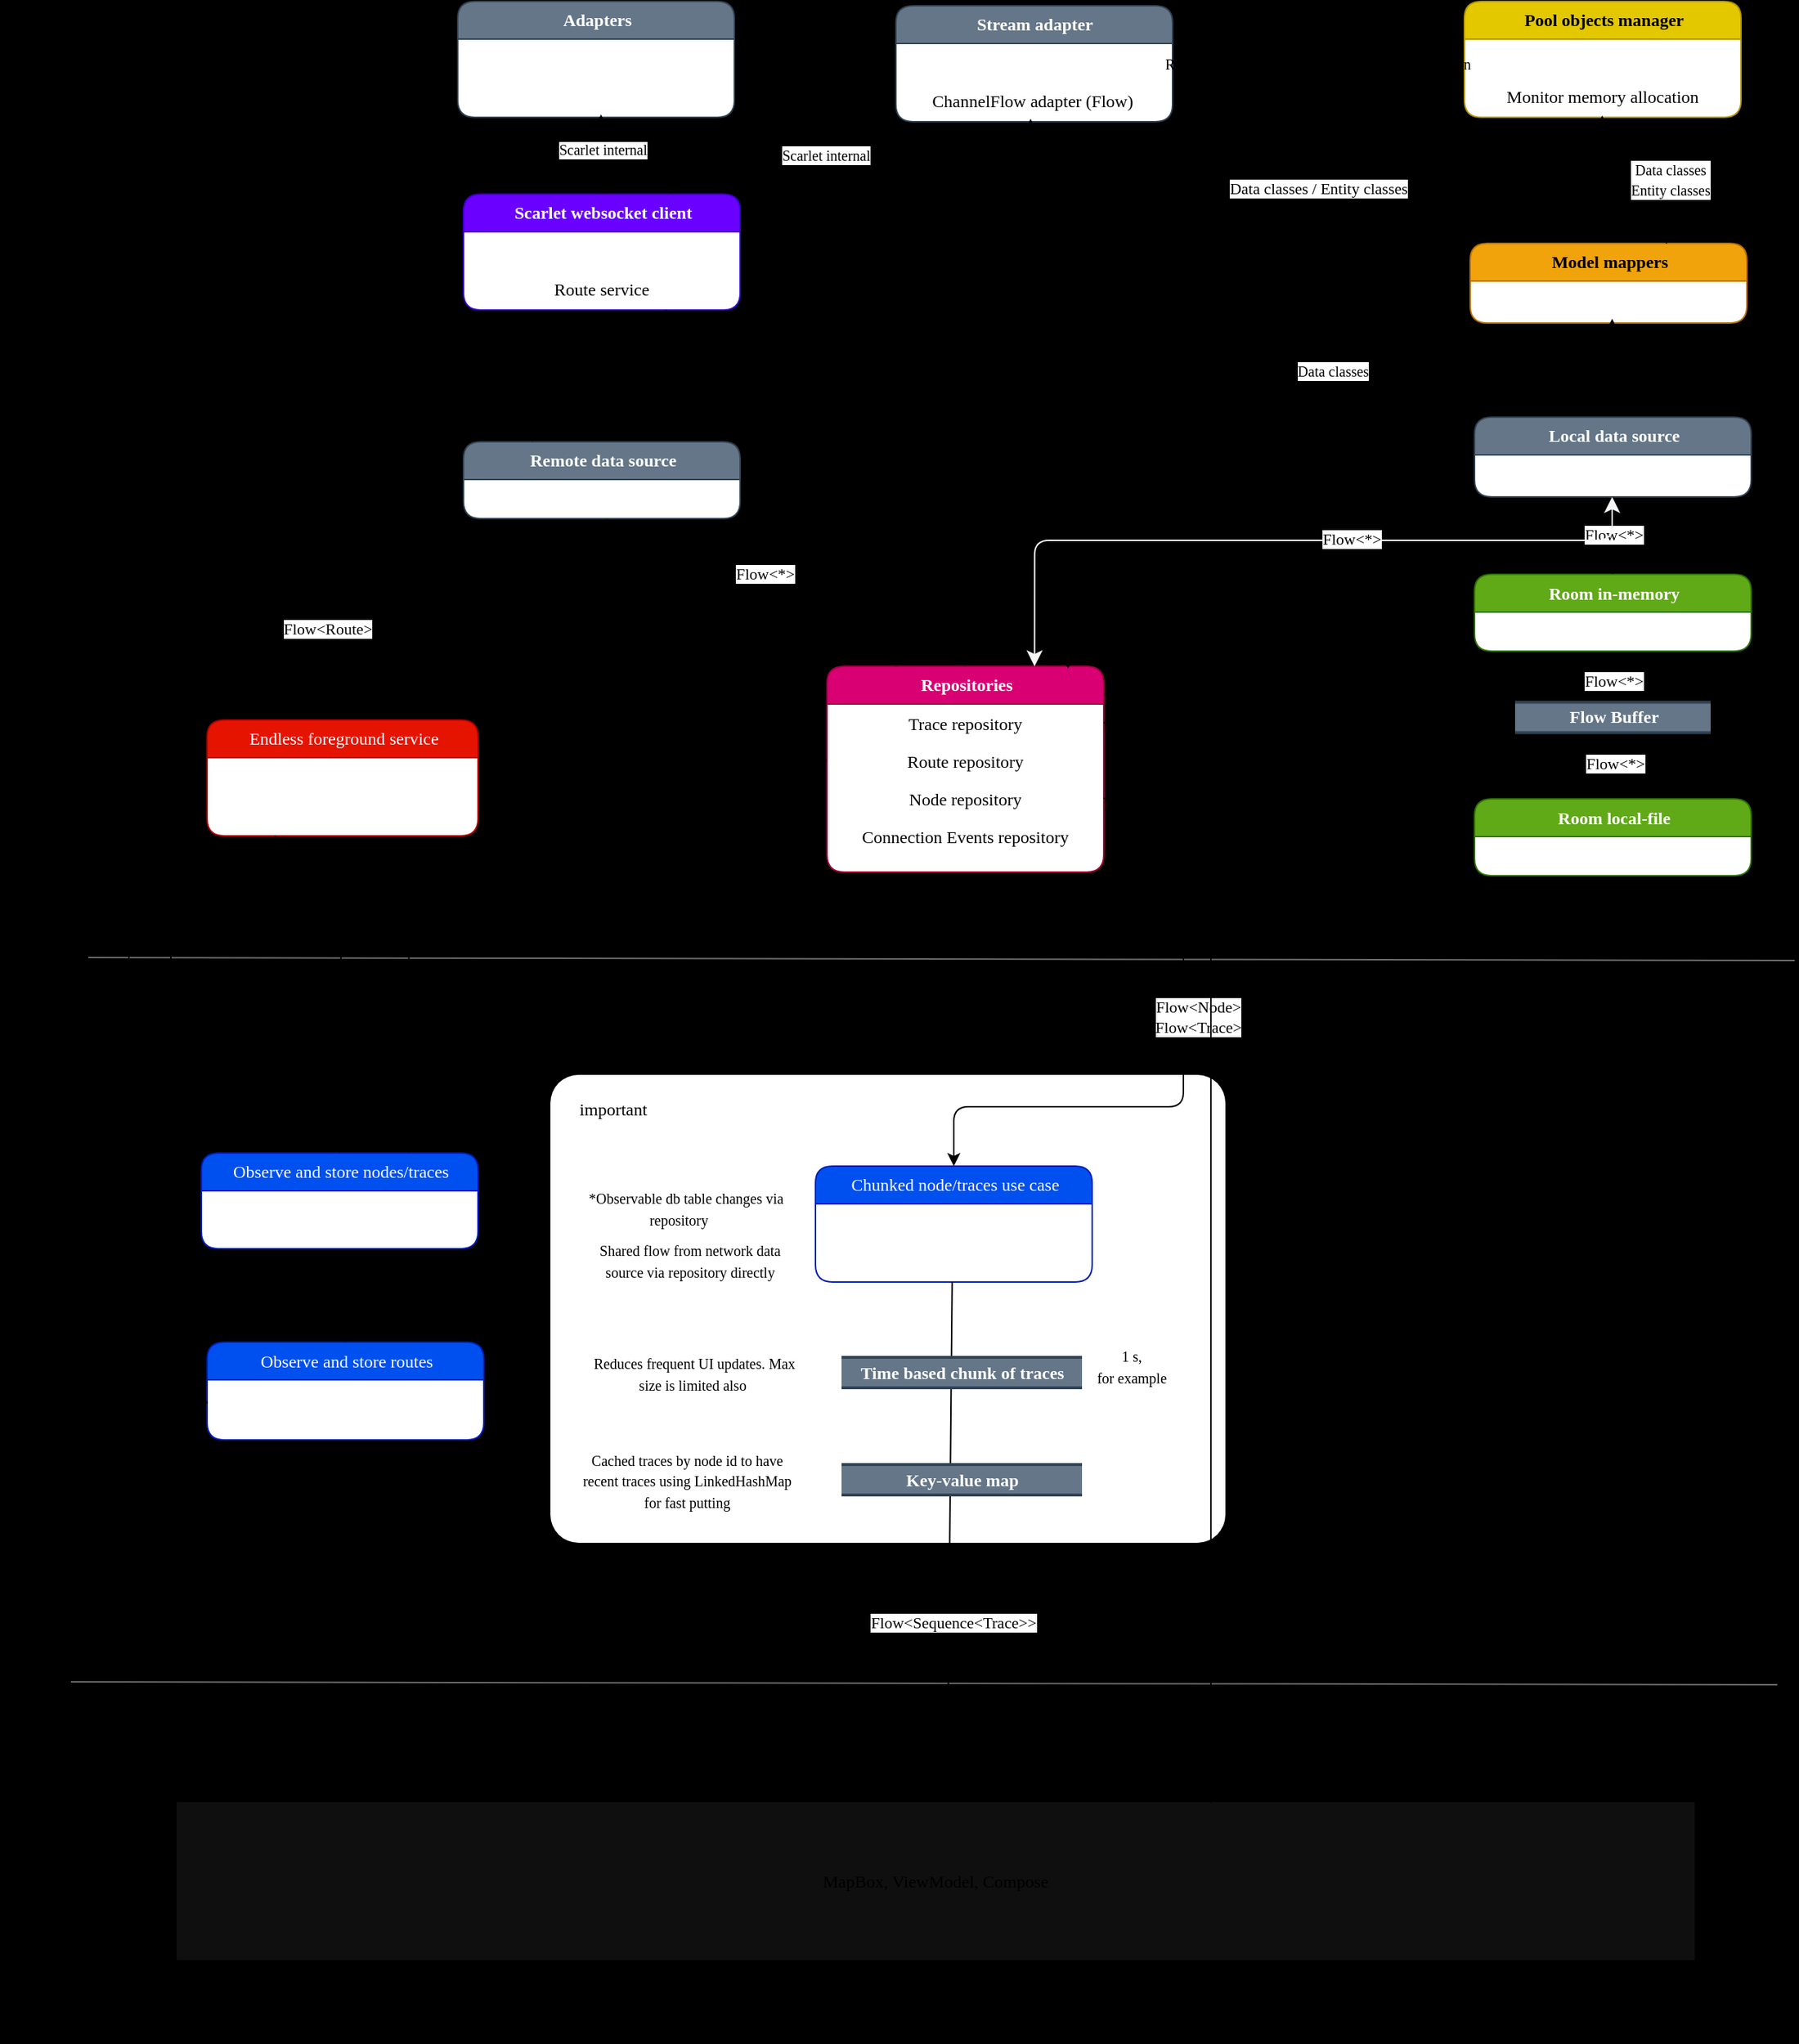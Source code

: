 <mxfile version="23.0.2" type="device">
  <diagram name="Page-1" id="5d7acffa-a066-3a61-03fe-96351882024d">
    <mxGraphModel dx="4905" dy="692" grid="0" gridSize="10" guides="1" tooltips="1" connect="1" arrows="1" fold="1" page="1" pageScale="1" pageWidth="1169" pageHeight="827" background="#000000" math="0" shadow="0">
      <root>
        <mxCell id="0" />
        <mxCell id="1" parent="0" />
        <mxCell id="llshWdPmbfucuasrwV5s-151" value="MapBox, ViewModel, Compose" style="rounded=0;whiteSpace=wrap;html=1;fillColor=#0f0f0f;strokeColor=none;fontFamily=Avenir;" vertex="1" parent="1">
          <mxGeometry x="-2260" y="2220" width="1048" height="109" as="geometry" />
        </mxCell>
        <mxCell id="llshWdPmbfucuasrwV5s-121" value="" style="rounded=1;whiteSpace=wrap;html=1;strokeColor=none;arcSize=6;fontFamily=Avenir;" vertex="1" parent="1">
          <mxGeometry x="-2002" y="1718" width="466" height="323" as="geometry" />
        </mxCell>
        <mxCell id="llshWdPmbfucuasrwV5s-47" value="" style="endArrow=none;html=1;rounded=0;entryX=0.493;entryY=0.942;entryDx=0;entryDy=0;entryPerimeter=0;startArrow=classic;startFill=1;fontFamily=Avenir;" edge="1" parent="1" source="llshWdPmbfucuasrwV5s-44" target="llshWdPmbfucuasrwV5s-39">
          <mxGeometry width="50" height="50" relative="1" as="geometry">
            <mxPoint x="-1037" y="1426" as="sourcePoint" />
            <mxPoint x="-987" y="1376" as="targetPoint" />
          </mxGeometry>
        </mxCell>
        <mxCell id="llshWdPmbfucuasrwV5s-61" value="Flow&amp;lt;*&amp;gt;" style="edgeLabel;html=1;align=center;verticalAlign=middle;resizable=0;points=[];fontFamily=Avenir;" vertex="1" connectable="0" parent="llshWdPmbfucuasrwV5s-47">
          <mxGeometry x="0.56" y="-1" relative="1" as="geometry">
            <mxPoint y="-1" as="offset" />
          </mxGeometry>
        </mxCell>
        <mxCell id="llshWdPmbfucuasrwV5s-63" value="Flow&amp;lt;*&amp;gt;" style="edgeLabel;html=1;align=center;verticalAlign=middle;resizable=0;points=[];fontFamily=Avenir;" vertex="1" connectable="0" parent="llshWdPmbfucuasrwV5s-47">
          <mxGeometry x="-0.65" y="-1" relative="1" as="geometry">
            <mxPoint x="1" y="-7" as="offset" />
          </mxGeometry>
        </mxCell>
        <mxCell id="21ea969265ad0168-26" value="&lt;b&gt;Scarlet websocket client&lt;/b&gt;" style="swimlane;html=1;fontStyle=0;childLayout=stackLayout;horizontal=1;startSize=26;fillColor=#6a00ff;horizontalStack=0;resizeParent=1;resizeLast=0;collapsible=1;marginBottom=0;swimlaneFillColor=default;align=center;rounded=1;shadow=0;comic=0;labelBackgroundColor=none;strokeWidth=1;fontFamily=Avenir;fontSize=12;fontColor=#ffffff;strokeColor=#3700CC;" parent="1" vertex="1">
          <mxGeometry x="-2062" y="1110" width="191" height="80" as="geometry" />
        </mxCell>
        <mxCell id="21ea969265ad0168-27" value="Trace service" style="text;html=1;strokeColor=none;fillColor=none;spacingLeft=4;spacingRight=4;whiteSpace=wrap;overflow=hidden;rotatable=0;points=[[0,0.5],[1,0.5]];portConstraint=eastwest;fontColor=#ffffff;align=center;fontFamily=Avenir;fontStyle=0" parent="21ea969265ad0168-26" vertex="1">
          <mxGeometry y="26" width="191" height="26" as="geometry" />
        </mxCell>
        <mxCell id="21ea969265ad0168-28" value="Route service" style="text;html=1;spacingLeft=4;spacingRight=4;whiteSpace=wrap;overflow=hidden;rotatable=0;points=[[0,0.5],[1,0.5]];portConstraint=eastwest;align=center;fontFamily=Avenir;fontStyle=0" parent="21ea969265ad0168-26" vertex="1">
          <mxGeometry y="52" width="191" height="26" as="geometry" />
        </mxCell>
        <mxCell id="llshWdPmbfucuasrwV5s-8" value="&lt;font style=&quot;font-size: 10px;&quot;&gt;Flow&amp;lt;NetworkTrace&amp;gt;&lt;/font&gt;" style="text;html=1;strokeColor=none;fillColor=none;align=center;verticalAlign=middle;whiteSpace=wrap;rounded=0;fontFamily=Avenir;fontStyle=0" vertex="1" parent="1">
          <mxGeometry x="-2090" y="1217" width="135" height="30" as="geometry" />
        </mxCell>
        <mxCell id="llshWdPmbfucuasrwV5s-9" value="&lt;font style=&quot;font-size: 10px;&quot;&gt;Flow&amp;lt;NetworkRoute&amp;gt;&lt;/font&gt;" style="text;html=1;strokeColor=none;fillColor=none;align=center;verticalAlign=middle;whiteSpace=wrap;rounded=0;fontFamily=Avenir;fontStyle=0" vertex="1" parent="1">
          <mxGeometry x="-1983" y="1217" width="135" height="30" as="geometry" />
        </mxCell>
        <mxCell id="llshWdPmbfucuasrwV5s-20" value="&lt;b&gt;Repositories&lt;/b&gt;" style="swimlane;html=1;fontStyle=0;childLayout=stackLayout;horizontal=1;startSize=26;fillColor=#d80073;horizontalStack=0;resizeParent=1;resizeLast=0;collapsible=1;marginBottom=0;swimlaneFillColor=default;align=center;rounded=1;shadow=0;comic=0;labelBackgroundColor=none;strokeWidth=1;fontFamily=Avenir;fontSize=12;fontColor=#ffffff;strokeColor=#A50040;" vertex="1" parent="1">
          <mxGeometry x="-1811" y="1436" width="191" height="142" as="geometry" />
        </mxCell>
        <mxCell id="llshWdPmbfucuasrwV5s-21" value="Trace repository" style="text;html=1;spacingLeft=4;spacingRight=4;whiteSpace=wrap;overflow=hidden;rotatable=0;points=[[0,0.5],[1,0.5]];portConstraint=eastwest;align=center;fontFamily=Avenir;fontStyle=0;strokeColor=none;" vertex="1" parent="llshWdPmbfucuasrwV5s-20">
          <mxGeometry y="26" width="191" height="26" as="geometry" />
        </mxCell>
        <mxCell id="llshWdPmbfucuasrwV5s-22" value="Route repository" style="text;html=1;spacingLeft=4;spacingRight=4;whiteSpace=wrap;overflow=hidden;rotatable=0;points=[[0,0.5],[1,0.5]];portConstraint=eastwest;align=center;fontFamily=Avenir;fontStyle=0;strokeColor=none;" vertex="1" parent="llshWdPmbfucuasrwV5s-20">
          <mxGeometry y="52" width="191" height="26" as="geometry" />
        </mxCell>
        <mxCell id="llshWdPmbfucuasrwV5s-26" value="Node repository" style="text;html=1;spacingLeft=4;spacingRight=4;whiteSpace=wrap;overflow=hidden;rotatable=0;points=[[0,0.5],[1,0.5]];portConstraint=eastwest;align=center;fontFamily=Avenir;fontStyle=0;strokeColor=none;" vertex="1" parent="llshWdPmbfucuasrwV5s-20">
          <mxGeometry y="78" width="191" height="26" as="geometry" />
        </mxCell>
        <mxCell id="llshWdPmbfucuasrwV5s-35" value="Connection Events repository" style="text;html=1;spacingLeft=4;spacingRight=4;whiteSpace=wrap;overflow=hidden;rotatable=0;points=[[0,0.5],[1,0.5]];portConstraint=eastwest;align=center;fontFamily=Avenir;fontStyle=0;strokeColor=none;" vertex="1" parent="llshWdPmbfucuasrwV5s-20">
          <mxGeometry y="104" width="191" height="26" as="geometry" />
        </mxCell>
        <mxCell id="llshWdPmbfucuasrwV5s-23" value="Endless foreground service" style="swimlane;html=1;fontStyle=0;childLayout=stackLayout;horizontal=1;startSize=26;fillColor=#e51400;horizontalStack=0;resizeParent=1;resizeLast=0;collapsible=1;marginBottom=0;swimlaneFillColor=default;align=center;rounded=1;shadow=0;comic=0;labelBackgroundColor=none;strokeWidth=1;fontFamily=Avenir;fontSize=12;fontColor=#ffffff;strokeColor=#B20000;" vertex="1" parent="1">
          <mxGeometry x="-2239" y="1473" width="187" height="80" as="geometry" />
        </mxCell>
        <mxCell id="llshWdPmbfucuasrwV5s-24" value="Triggers websocket connections" style="text;html=1;strokeColor=none;fillColor=none;spacingLeft=4;spacingRight=4;whiteSpace=wrap;overflow=hidden;rotatable=0;points=[[0,0.5],[1,0.5]];portConstraint=eastwest;fontColor=#ffffff;align=center;fontFamily=Avenir;fontStyle=0" vertex="1" parent="llshWdPmbfucuasrwV5s-23">
          <mxGeometry y="26" width="187" height="26" as="geometry" />
        </mxCell>
        <mxCell id="llshWdPmbfucuasrwV5s-161" value="Displays notifications" style="text;html=1;strokeColor=none;fillColor=none;spacingLeft=4;spacingRight=4;whiteSpace=wrap;overflow=hidden;rotatable=0;points=[[0,0.5],[1,0.5]];portConstraint=eastwest;fontColor=#ffffff;align=center;fontFamily=Avenir;fontStyle=0" vertex="1" parent="llshWdPmbfucuasrwV5s-23">
          <mxGeometry y="52" width="187" height="26" as="geometry" />
        </mxCell>
        <mxCell id="llshWdPmbfucuasrwV5s-27" value="&lt;b&gt;Local data source&lt;/b&gt;" style="swimlane;html=1;fontStyle=0;childLayout=stackLayout;horizontal=1;startSize=26;fillColor=#647687;horizontalStack=0;resizeParent=1;resizeLast=0;collapsible=1;marginBottom=0;swimlaneFillColor=default;align=center;rounded=1;shadow=0;comic=0;labelBackgroundColor=none;strokeWidth=1;fontFamily=Avenir;fontSize=12;fontColor=#ffffff;strokeColor=#314354;" vertex="1" parent="1">
          <mxGeometry x="-1364" y="1264" width="191" height="55" as="geometry" />
        </mxCell>
        <mxCell id="llshWdPmbfucuasrwV5s-28" value="DAOs&amp;nbsp;&amp;nbsp;all-in-one source" style="text;html=1;strokeColor=none;fillColor=none;spacingLeft=4;spacingRight=4;whiteSpace=wrap;overflow=hidden;rotatable=0;points=[[0,0.5],[1,0.5]];portConstraint=eastwest;fontColor=#ffffff;align=center;fontFamily=Avenir;fontStyle=0" vertex="1" parent="llshWdPmbfucuasrwV5s-27">
          <mxGeometry y="26" width="191" height="29" as="geometry" />
        </mxCell>
        <mxCell id="llshWdPmbfucuasrwV5s-31" value="&lt;b&gt;Remote data source&lt;/b&gt;" style="swimlane;html=1;fontStyle=0;childLayout=stackLayout;horizontal=1;startSize=26;fillColor=#647687;horizontalStack=0;resizeParent=1;resizeLast=0;collapsible=1;marginBottom=0;swimlaneFillColor=default;align=center;rounded=1;shadow=0;comic=0;labelBackgroundColor=none;strokeWidth=1;fontFamily=Avenir;fontSize=12;fontColor=#ffffff;strokeColor=#314354;" vertex="1" parent="1">
          <mxGeometry x="-2062" y="1281" width="191" height="53" as="geometry" />
        </mxCell>
        <mxCell id="llshWdPmbfucuasrwV5s-32" value="Network all-in-one source" style="text;html=1;strokeColor=none;fillColor=none;spacingLeft=4;spacingRight=4;whiteSpace=wrap;overflow=hidden;rotatable=0;points=[[0,0.5],[1,0.5]];portConstraint=eastwest;fontColor=#ffffff;align=center;fontFamily=Avenir;fontStyle=0" vertex="1" parent="llshWdPmbfucuasrwV5s-31">
          <mxGeometry y="26" width="191" height="26" as="geometry" />
        </mxCell>
        <mxCell id="llshWdPmbfucuasrwV5s-38" value="&lt;b&gt;Room in-memory&lt;/b&gt;" style="swimlane;html=1;fontStyle=0;childLayout=stackLayout;horizontal=1;startSize=26;horizontalStack=0;resizeParent=1;resizeLast=0;collapsible=1;marginBottom=0;swimlaneFillColor=default;align=center;rounded=1;shadow=0;comic=0;labelBackgroundColor=none;strokeWidth=1;fontFamily=Avenir;fontSize=12;fillColor=#60a917;fontColor=#ffffff;strokeColor=#2D7600;" vertex="1" parent="1">
          <mxGeometry x="-1364" y="1372.5" width="191" height="53" as="geometry" />
        </mxCell>
        <mxCell id="llshWdPmbfucuasrwV5s-39" value="&lt;font style=&quot;font-size: 10px;&quot;&gt;TraceEntity, RouteEntity, NodeEntity&lt;/font&gt;" style="text;html=1;strokeColor=none;fillColor=none;spacingLeft=4;spacingRight=4;whiteSpace=wrap;overflow=hidden;rotatable=0;points=[[0,0.5],[1,0.5]];portConstraint=eastwest;fontColor=#ffffff;align=center;fontFamily=Avenir;fontStyle=0" vertex="1" parent="llshWdPmbfucuasrwV5s-38">
          <mxGeometry y="26" width="191" height="27" as="geometry" />
        </mxCell>
        <mxCell id="llshWdPmbfucuasrwV5s-43" value="" style="endArrow=classic;startArrow=none;html=1;rounded=0;entryX=0.5;entryY=0;entryDx=0;entryDy=0;startFill=0;fontFamily=Avenir;" edge="1" parent="1" source="llshWdPmbfucuasrwV5s-28" target="llshWdPmbfucuasrwV5s-38">
          <mxGeometry width="50" height="50" relative="1" as="geometry">
            <mxPoint x="-1026" y="1416" as="sourcePoint" />
            <mxPoint x="-976" y="1366" as="targetPoint" />
          </mxGeometry>
        </mxCell>
        <mxCell id="llshWdPmbfucuasrwV5s-59" value="&lt;font&gt;Flow&amp;lt;*&amp;gt;&lt;/font&gt;" style="edgeLabel;html=1;align=center;verticalAlign=middle;resizable=0;points=[];fontFamily=Avenir;" vertex="1" connectable="0" parent="llshWdPmbfucuasrwV5s-43">
          <mxGeometry x="-0.053" relative="1" as="geometry">
            <mxPoint as="offset" />
          </mxGeometry>
        </mxCell>
        <mxCell id="llshWdPmbfucuasrwV5s-44" value="&lt;b&gt;Room local-file&lt;/b&gt;" style="swimlane;html=1;fontStyle=0;childLayout=stackLayout;horizontal=1;startSize=26;horizontalStack=0;resizeParent=1;resizeLast=0;collapsible=1;marginBottom=0;swimlaneFillColor=default;align=center;rounded=1;shadow=0;comic=0;labelBackgroundColor=none;strokeWidth=1;fontFamily=Avenir;fontSize=12;fillColor=#60a917;fontColor=#ffffff;strokeColor=#2D7600;" vertex="1" parent="1">
          <mxGeometry x="-1364" y="1527.5" width="191" height="53" as="geometry" />
        </mxCell>
        <mxCell id="llshWdPmbfucuasrwV5s-45" value="(not implemented yet)" style="text;html=1;strokeColor=none;fillColor=none;spacingLeft=4;spacingRight=4;whiteSpace=wrap;overflow=hidden;rotatable=0;points=[[0,0.5],[1,0.5]];portConstraint=eastwest;fontColor=#ffffff;align=center;fontFamily=Avenir;fontStyle=0" vertex="1" parent="llshWdPmbfucuasrwV5s-44">
          <mxGeometry y="26" width="191" height="27" as="geometry" />
        </mxCell>
        <mxCell id="llshWdPmbfucuasrwV5s-46" value="&lt;font&gt;&lt;b&gt;Flow Buffer&lt;/b&gt;&lt;/font&gt;" style="html=1;rounded=0;shadow=0;comic=0;labelBackgroundColor=none;strokeWidth=2;fontFamily=Avenir;fontSize=12;align=center;shape=mxgraph.ios7ui.horLines;fillColor=#647687;strokeColor=#314354;fontColor=#ffffff;" vertex="1" parent="1">
          <mxGeometry x="-1336" y="1460.75" width="135" height="21" as="geometry" />
        </mxCell>
        <mxCell id="llshWdPmbfucuasrwV5s-49" style="html=1;labelBackgroundColor=none;startFill=1;startSize=8;endFill=1;endSize=8;fontFamily=Avenir;fontSize=12;fillColor=#6a00ff;strokeColor=#F5F5F5;fontStyle=0;exitX=0.75;exitY=0;exitDx=0;exitDy=0;startArrow=classic;edgeStyle=orthogonalEdgeStyle;" edge="1" parent="1" source="llshWdPmbfucuasrwV5s-20" target="llshWdPmbfucuasrwV5s-27">
          <mxGeometry relative="1" as="geometry">
            <mxPoint x="-1242" y="1104" as="sourcePoint" />
            <mxPoint x="-1244" y="1257" as="targetPoint" />
            <Array as="points">
              <mxPoint x="-1668" y="1349" />
              <mxPoint x="-1269" y="1349" />
            </Array>
          </mxGeometry>
        </mxCell>
        <mxCell id="llshWdPmbfucuasrwV5s-60" value="Flow&amp;lt;*&amp;gt;" style="edgeLabel;html=1;align=center;verticalAlign=middle;resizable=0;points=[];fontFamily=Avenir;" vertex="1" connectable="0" parent="llshWdPmbfucuasrwV5s-49">
          <mxGeometry x="-0.004" y="-2" relative="1" as="geometry">
            <mxPoint x="48" y="-3" as="offset" />
          </mxGeometry>
        </mxCell>
        <mxCell id="llshWdPmbfucuasrwV5s-51" value="&lt;font style=&quot;font-size: 10px;&quot;&gt;&lt;div style=&quot;&quot;&gt;OnOverflow = Suspended&lt;/div&gt;&lt;div style=&quot;&quot;&gt;Mitigates due to variance I/O speed on various devices.&lt;/div&gt;&lt;/font&gt;" style="text;html=1;strokeColor=none;fillColor=none;align=center;verticalAlign=middle;whiteSpace=wrap;rounded=0;fontFamily=Avenir;" vertex="1" parent="1">
          <mxGeometry x="-1532.5" y="1460.75" width="155" height="45.5" as="geometry" />
        </mxCell>
        <mxCell id="llshWdPmbfucuasrwV5s-52" value="&lt;font style=&quot;font-size: 10px;&quot;&gt;Stores recent data / fast memory&lt;/font&gt;" style="text;html=1;strokeColor=none;fillColor=none;align=center;verticalAlign=middle;whiteSpace=wrap;rounded=0;fontFamily=Avenir;" vertex="1" parent="1">
          <mxGeometry x="-1532.5" y="1395.5" width="155" height="30" as="geometry" />
        </mxCell>
        <mxCell id="llshWdPmbfucuasrwV5s-53" value="&lt;font style=&quot;font-size: 10px;&quot;&gt;Stores all data / slow memory&lt;br&gt;has historical data&lt;br&gt;&lt;/font&gt;" style="text;html=1;strokeColor=none;fillColor=none;align=center;verticalAlign=middle;whiteSpace=wrap;rounded=0;fontFamily=Avenir;" vertex="1" parent="1">
          <mxGeometry x="-1532.5" y="1539" width="155" height="30" as="geometry" />
        </mxCell>
        <mxCell id="llshWdPmbfucuasrwV5s-54" value="&lt;font style=&quot;font-size: 10px;&quot;&gt;Access to all DAOs&lt;br&gt;&lt;/font&gt;" style="text;html=1;strokeColor=none;fillColor=none;align=center;verticalAlign=middle;whiteSpace=wrap;rounded=0;fontFamily=Avenir;" vertex="1" parent="1">
          <mxGeometry x="-1542" y="1285" width="155" height="30" as="geometry" />
        </mxCell>
        <mxCell id="llshWdPmbfucuasrwV5s-64" value="" style="endArrow=classic;startArrow=classic;html=1;rounded=1;entryX=0.25;entryY=0;entryDx=0;entryDy=0;exitX=0.518;exitY=1.038;exitDx=0;exitDy=0;exitPerimeter=0;edgeStyle=orthogonalEdgeStyle;curved=0;endFill=1;fontFamily=Avenir;" edge="1" parent="1" source="llshWdPmbfucuasrwV5s-32" target="llshWdPmbfucuasrwV5s-20">
          <mxGeometry width="50" height="50" relative="1" as="geometry">
            <mxPoint x="-1962.004" y="1343.0" as="sourcePoint" />
            <mxPoint x="-1754.17" y="1443.01" as="targetPoint" />
            <Array as="points">
              <mxPoint x="-1963" y="1373" />
              <mxPoint x="-1763" y="1373" />
            </Array>
          </mxGeometry>
        </mxCell>
        <mxCell id="llshWdPmbfucuasrwV5s-115" value="Flow&amp;lt;*&amp;gt;" style="edgeLabel;html=1;align=center;verticalAlign=middle;resizable=0;points=[];fontFamily=Avenir;" vertex="1" connectable="0" parent="llshWdPmbfucuasrwV5s-64">
          <mxGeometry x="-0.023" y="-2" relative="1" as="geometry">
            <mxPoint y="-3" as="offset" />
          </mxGeometry>
        </mxCell>
        <mxCell id="llshWdPmbfucuasrwV5s-65" value="&lt;span style=&quot;font-size: 10px;&quot;&gt;Provides connection state/events/&lt;br&gt;RTT time etc&lt;br&gt;&lt;/span&gt;" style="text;html=1;strokeColor=none;fillColor=none;align=center;verticalAlign=middle;whiteSpace=wrap;rounded=0;fontFamily=Avenir;" vertex="1" parent="1">
          <mxGeometry x="-1985" y="1542" width="155" height="30" as="geometry" />
        </mxCell>
        <mxCell id="llshWdPmbfucuasrwV5s-66" value="&lt;span style=&quot;font-size: 10px;&quot;&gt;Provide node and their modes&lt;br&gt;&lt;/span&gt;" style="text;html=1;strokeColor=none;fillColor=none;align=center;verticalAlign=middle;whiteSpace=wrap;rounded=0;fontFamily=Avenir;" vertex="1" parent="1">
          <mxGeometry x="-1985" y="1509" width="155" height="30" as="geometry" />
        </mxCell>
        <mxCell id="llshWdPmbfucuasrwV5s-68" value="&lt;span style=&quot;font-size: 10px;&quot;&gt;Obvious&lt;/span&gt;" style="text;html=1;strokeColor=none;fillColor=none;align=center;verticalAlign=middle;whiteSpace=wrap;rounded=0;fontFamily=Avenir;" vertex="1" parent="1">
          <mxGeometry x="-1985" y="1481.75" width="155" height="30" as="geometry" />
        </mxCell>
        <mxCell id="llshWdPmbfucuasrwV5s-69" value="&lt;font style=&quot;font-size: 10px;&quot;&gt;Obvious&lt;/font&gt;&lt;span style=&quot;font-size: 10px;&quot;&gt;&lt;br&gt;&lt;/span&gt;" style="text;html=1;strokeColor=none;fillColor=none;align=center;verticalAlign=middle;whiteSpace=wrap;rounded=0;fontFamily=Avenir;" vertex="1" parent="1">
          <mxGeometry x="-1985" y="1456.25" width="155" height="30" as="geometry" />
        </mxCell>
        <mxCell id="llshWdPmbfucuasrwV5s-70" value="" style="endArrow=none;startArrow=classic;html=1;rounded=0;entryX=0.251;entryY=1.115;entryDx=0;entryDy=0;entryPerimeter=0;exitX=0.25;exitY=0;exitDx=0;exitDy=0;startFill=1;endFill=0;fontFamily=Avenir;" edge="1" parent="1" source="llshWdPmbfucuasrwV5s-31" target="21ea969265ad0168-28">
          <mxGeometry width="50" height="50" relative="1" as="geometry">
            <mxPoint x="-1680" y="1724" as="sourcePoint" />
            <mxPoint x="-1630" y="1674" as="targetPoint" />
          </mxGeometry>
        </mxCell>
        <mxCell id="llshWdPmbfucuasrwV5s-71" value="" style="endArrow=none;startArrow=classic;html=1;rounded=0;entryX=0.251;entryY=1.115;entryDx=0;entryDy=0;entryPerimeter=0;exitX=0.25;exitY=0;exitDx=0;exitDy=0;startFill=1;endFill=0;fontFamily=Avenir;" edge="1" parent="1">
          <mxGeometry width="50" height="50" relative="1" as="geometry">
            <mxPoint x="-1922" y="1280" as="sourcePoint" />
            <mxPoint x="-1922" y="1190" as="targetPoint" />
          </mxGeometry>
        </mxCell>
        <mxCell id="llshWdPmbfucuasrwV5s-72" value="&lt;b&gt;Stream adapter&lt;/b&gt;" style="swimlane;html=1;fontStyle=0;childLayout=stackLayout;horizontal=1;startSize=26;fillColor=#647687;horizontalStack=0;resizeParent=1;resizeLast=0;collapsible=1;marginBottom=0;swimlaneFillColor=default;align=center;rounded=1;shadow=0;comic=0;labelBackgroundColor=none;strokeWidth=1;fontFamily=Avenir;fontSize=12;fontColor=#ffffff;strokeColor=#314354;" vertex="1" parent="1">
          <mxGeometry x="-1763.5" y="980" width="191" height="80" as="geometry" />
        </mxCell>
        <mxCell id="llshWdPmbfucuasrwV5s-73" value="Coroutine &amp;amp; Channel adapter" style="text;html=1;strokeColor=none;fillColor=none;spacingLeft=4;spacingRight=4;whiteSpace=wrap;overflow=hidden;rotatable=0;points=[[0,0.5],[1,0.5]];portConstraint=eastwest;fontColor=#ffffff;align=center;fontFamily=Avenir;fontStyle=0" vertex="1" parent="llshWdPmbfucuasrwV5s-72">
          <mxGeometry y="26" width="191" height="26" as="geometry" />
        </mxCell>
        <mxCell id="llshWdPmbfucuasrwV5s-74" value="ChannelFlow adapter (Flow)&amp;nbsp;" style="text;html=1;spacingLeft=4;spacingRight=4;whiteSpace=wrap;overflow=hidden;rotatable=0;points=[[0,0.5],[1,0.5]];portConstraint=eastwest;align=center;fontFamily=Avenir;fontStyle=0" vertex="1" parent="llshWdPmbfucuasrwV5s-72">
          <mxGeometry y="52" width="191" height="26" as="geometry" />
        </mxCell>
        <mxCell id="llshWdPmbfucuasrwV5s-75" value="&lt;b&gt;Adapters&lt;/b&gt;" style="swimlane;html=1;fontStyle=0;childLayout=stackLayout;horizontal=1;startSize=26;fillColor=#647687;horizontalStack=0;resizeParent=1;resizeLast=0;collapsible=1;marginBottom=0;swimlaneFillColor=default;align=center;rounded=1;shadow=0;comic=0;labelBackgroundColor=none;strokeWidth=1;fontFamily=Avenir;fontSize=12;fontColor=#ffffff;strokeColor=#314354;" vertex="1" parent="1">
          <mxGeometry x="-2066" y="977" width="191" height="80" as="geometry" />
        </mxCell>
        <mxCell id="llshWdPmbfucuasrwV5s-76" value="GSON message adapter" style="text;html=1;strokeColor=none;fillColor=none;spacingLeft=4;spacingRight=4;whiteSpace=wrap;overflow=hidden;rotatable=0;points=[[0,0.5],[1,0.5]];portConstraint=eastwest;fontColor=#ffffff;align=center;fontFamily=Avenir;fontStyle=0" vertex="1" parent="llshWdPmbfucuasrwV5s-75">
          <mxGeometry y="26" width="191" height="26" as="geometry" />
        </mxCell>
        <mxCell id="llshWdPmbfucuasrwV5s-77" value="&lt;span style=&quot;color: rgb(255, 255, 255);&quot;&gt;Protobuf message adapter&lt;/span&gt;" style="text;html=1;spacingLeft=4;spacingRight=4;whiteSpace=wrap;overflow=hidden;rotatable=0;points=[[0,0.5],[1,0.5]];portConstraint=eastwest;align=center;fontFamily=Avenir;fontStyle=0" vertex="1" parent="llshWdPmbfucuasrwV5s-75">
          <mxGeometry y="52" width="191" height="26" as="geometry" />
        </mxCell>
        <mxCell id="llshWdPmbfucuasrwV5s-78" value="" style="endArrow=classic;startArrow=classic;html=1;rounded=1;entryX=0.487;entryY=1;entryDx=0;entryDy=0;entryPerimeter=0;exitX=0.75;exitY=0;exitDx=0;exitDy=0;edgeStyle=orthogonalEdgeStyle;curved=0;fontFamily=Avenir;" edge="1" parent="1" source="21ea969265ad0168-26" target="llshWdPmbfucuasrwV5s-74">
          <mxGeometry width="50" height="50" relative="1" as="geometry">
            <mxPoint x="-1571" y="1849" as="sourcePoint" />
            <mxPoint x="-1521" y="1799" as="targetPoint" />
          </mxGeometry>
        </mxCell>
        <mxCell id="llshWdPmbfucuasrwV5s-113" value="&lt;font style=&quot;font-size: 10px;&quot;&gt;Scarlet internal&lt;/font&gt;" style="edgeLabel;html=1;align=center;verticalAlign=middle;resizable=0;points=[];fontFamily=Avenir;" vertex="1" connectable="0" parent="llshWdPmbfucuasrwV5s-78">
          <mxGeometry x="-0.037" y="-2" relative="1" as="geometry">
            <mxPoint x="-12" y="-3" as="offset" />
          </mxGeometry>
        </mxCell>
        <mxCell id="llshWdPmbfucuasrwV5s-79" value="" style="endArrow=classic;startArrow=classic;html=1;rounded=0;entryX=0.5;entryY=0;entryDx=0;entryDy=0;exitX=0.518;exitY=1;exitDx=0;exitDy=0;exitPerimeter=0;fontFamily=Avenir;" edge="1" parent="1" source="llshWdPmbfucuasrwV5s-77" target="21ea969265ad0168-26">
          <mxGeometry width="50" height="50" relative="1" as="geometry">
            <mxPoint x="-1571" y="1849" as="sourcePoint" />
            <mxPoint x="-1521" y="1799" as="targetPoint" />
          </mxGeometry>
        </mxCell>
        <mxCell id="llshWdPmbfucuasrwV5s-114" value="Scarlet internal" style="edgeLabel;html=1;align=center;verticalAlign=middle;resizable=0;points=[];fontSize=10;fontFamily=Avenir;" vertex="1" connectable="0" parent="llshWdPmbfucuasrwV5s-79">
          <mxGeometry x="-0.149" y="1" relative="1" as="geometry">
            <mxPoint as="offset" />
          </mxGeometry>
        </mxCell>
        <mxCell id="llshWdPmbfucuasrwV5s-80" value="" style="endArrow=none;html=1;rounded=0;strokeColor=#6B6B6B;fontFamily=Avenir;" edge="1" parent="1">
          <mxGeometry width="50" height="50" relative="1" as="geometry">
            <mxPoint x="-2321" y="1637" as="sourcePoint" />
            <mxPoint x="-1143" y="1639" as="targetPoint" />
          </mxGeometry>
        </mxCell>
        <mxCell id="llshWdPmbfucuasrwV5s-82" value="&lt;font style=&quot;font-size: 26px;&quot;&gt;Data layer&lt;/font&gt;" style="text;html=1;strokeColor=none;fillColor=none;align=center;verticalAlign=middle;whiteSpace=wrap;rounded=0;rotation=-90;fontFamily=Avenir;" vertex="1" parent="1">
          <mxGeometry x="-2465" y="1217" width="201" height="30" as="geometry" />
        </mxCell>
        <mxCell id="llshWdPmbfucuasrwV5s-83" value="&lt;font style=&quot;font-size: 26px;&quot;&gt;Domain layer&lt;/font&gt;" style="text;html=1;strokeColor=none;fillColor=none;align=center;verticalAlign=middle;whiteSpace=wrap;rounded=0;rotation=-90;fontFamily=Avenir;" vertex="1" parent="1">
          <mxGeometry x="-2460" y="1861" width="201" height="30" as="geometry" />
        </mxCell>
        <mxCell id="llshWdPmbfucuasrwV5s-84" value="&lt;font style=&quot;font-size: 26px;&quot;&gt;&amp;nbsp;UI layer&lt;/font&gt;" style="text;html=1;strokeColor=none;fillColor=none;align=center;verticalAlign=middle;whiteSpace=wrap;rounded=0;rotation=-89;fontFamily=Avenir;" vertex="1" parent="1">
          <mxGeometry x="-2465" y="2270" width="201" height="30" as="geometry" />
        </mxCell>
        <mxCell id="llshWdPmbfucuasrwV5s-85" value="&lt;font style=&quot;font-size: 10px;&quot;&gt;Deserializes/serializes in(out)coming websocket messages/classes&amp;nbsp; with GSON&lt;/font&gt;" style="text;html=1;strokeColor=none;fillColor=none;align=center;verticalAlign=middle;whiteSpace=wrap;rounded=0;fontFamily=Avenir;" vertex="1" parent="1">
          <mxGeometry x="-2298" y="988" width="216" height="30" as="geometry" />
        </mxCell>
        <mxCell id="llshWdPmbfucuasrwV5s-86" value="&lt;font style=&quot;font-size: 10px;&quot;&gt;Deserializes/serializes in(out)coming websocket messages/classes&amp;nbsp; with kotlin-serialize (protobuf format)&lt;/font&gt;&lt;span style=&quot;font-size: 10px;&quot;&gt;&lt;br&gt;&lt;/span&gt;" style="text;html=1;strokeColor=none;fillColor=none;align=center;verticalAlign=middle;whiteSpace=wrap;rounded=0;fontFamily=Avenir;" vertex="1" parent="1">
          <mxGeometry x="-2321" y="1016" width="254" height="52" as="geometry" />
        </mxCell>
        <mxCell id="llshWdPmbfucuasrwV5s-87" value="&lt;b&gt;Model mappers&lt;/b&gt;" style="swimlane;html=1;fontStyle=0;childLayout=stackLayout;horizontal=1;startSize=26;fillColor=#f0a30a;horizontalStack=0;resizeParent=1;resizeLast=0;collapsible=1;marginBottom=0;swimlaneFillColor=default;align=center;rounded=1;shadow=0;comic=0;labelBackgroundColor=none;strokeWidth=1;fontFamily=Avenir;fontSize=12;fontColor=#000000;strokeColor=#BD7000;" vertex="1" parent="1">
          <mxGeometry x="-1367" y="1144" width="191" height="55" as="geometry" />
        </mxCell>
        <mxCell id="llshWdPmbfucuasrwV5s-88" value="Network &amp;lt;-&amp;gt; Entity &amp;lt;-&amp;gt; External" style="text;html=1;strokeColor=none;fillColor=none;spacingLeft=4;spacingRight=4;whiteSpace=wrap;overflow=hidden;rotatable=0;points=[[0,0.5],[1,0.5]];portConstraint=eastwest;fontColor=#ffffff;align=center;fontFamily=Avenir;fontStyle=0" vertex="1" parent="llshWdPmbfucuasrwV5s-87">
          <mxGeometry y="26" width="191" height="29" as="geometry" />
        </mxCell>
        <mxCell id="llshWdPmbfucuasrwV5s-89" value="" style="endArrow=classic;startArrow=classic;html=1;rounded=1;exitX=0.5;exitY=0;exitDx=0;exitDy=0;edgeStyle=orthogonalEdgeStyle;fontFamily=Avenir;" edge="1" parent="1" source="llshWdPmbfucuasrwV5s-20">
          <mxGeometry width="50" height="50" relative="1" as="geometry">
            <mxPoint x="-1513" y="1734" as="sourcePoint" />
            <mxPoint x="-1269" y="1196" as="targetPoint" />
            <Array as="points">
              <mxPoint x="-1715" y="1233" />
              <mxPoint x="-1269" y="1233" />
            </Array>
          </mxGeometry>
        </mxCell>
        <mxCell id="llshWdPmbfucuasrwV5s-112" value="&lt;font style=&quot;font-size: 10px;&quot;&gt;Data classes&lt;/font&gt;" style="edgeLabel;html=1;align=center;verticalAlign=middle;resizable=0;points=[];fontFamily=Avenir;" vertex="1" connectable="0" parent="llshWdPmbfucuasrwV5s-89">
          <mxGeometry x="0.32" relative="1" as="geometry">
            <mxPoint x="3" y="-1" as="offset" />
          </mxGeometry>
        </mxCell>
        <mxCell id="llshWdPmbfucuasrwV5s-90" value="&lt;font style=&quot;font-size: 10px;&quot;&gt;Decouples models between data and domain/ui layer&amp;nbsp;&lt;br&gt;&lt;/font&gt;" style="text;html=1;strokeColor=none;fillColor=none;align=center;verticalAlign=middle;whiteSpace=wrap;rounded=0;fontFamily=Avenir;" vertex="1" parent="1">
          <mxGeometry x="-1546" y="1160" width="155" height="30" as="geometry" />
        </mxCell>
        <mxCell id="llshWdPmbfucuasrwV5s-91" value="&lt;span style=&quot;font-size: 10px;&quot;&gt;Async&lt;br&gt;&lt;/span&gt;" style="text;html=1;strokeColor=none;fillColor=none;align=center;verticalAlign=middle;whiteSpace=wrap;rounded=0;fontFamily=Avenir;" vertex="1" parent="1">
          <mxGeometry x="-1921" y="994" width="216" height="30" as="geometry" />
        </mxCell>
        <mxCell id="llshWdPmbfucuasrwV5s-92" value="&lt;span style=&quot;font-size: 10px;&quot;&gt;Converts to Flow&lt;br&gt;&lt;/span&gt;" style="text;html=1;strokeColor=none;fillColor=none;align=center;verticalAlign=middle;whiteSpace=wrap;rounded=0;fontFamily=Avenir;" vertex="1" parent="1">
          <mxGeometry x="-1921" y="1024" width="216" height="30" as="geometry" />
        </mxCell>
        <mxCell id="llshWdPmbfucuasrwV5s-94" value="&lt;span style=&quot;font-size: 10px;&quot;&gt;Keep background work for websocket connections&lt;br&gt;&lt;/span&gt;" style="text;html=1;strokeColor=none;fillColor=none;align=center;verticalAlign=middle;whiteSpace=wrap;rounded=0;fontFamily=Avenir;" vertex="1" parent="1">
          <mxGeometry x="-2223" y="1433" width="155" height="30" as="geometry" />
        </mxCell>
        <mxCell id="llshWdPmbfucuasrwV5s-95" value="Observe and store nodes/traces" style="swimlane;html=1;fontStyle=0;childLayout=stackLayout;horizontal=1;startSize=26;fillColor=#0050ef;horizontalStack=0;resizeParent=1;resizeLast=0;collapsible=1;marginBottom=0;swimlaneFillColor=default;align=center;rounded=1;shadow=0;comic=0;labelBackgroundColor=none;strokeWidth=1;fontFamily=Avenir;fontSize=12;fontColor=#ffffff;strokeColor=#001DBC;" vertex="1" parent="1">
          <mxGeometry x="-2243" y="1772" width="191" height="66" as="geometry" />
        </mxCell>
        <mxCell id="llshWdPmbfucuasrwV5s-96" value="Encapsulates&amp;nbsp;business logic of&lt;br&gt;repositories" style="text;html=1;strokeColor=none;fillColor=none;spacingLeft=4;spacingRight=4;whiteSpace=wrap;overflow=hidden;rotatable=0;points=[[0,0.5],[1,0.5]];portConstraint=eastwest;fontColor=#ffffff;align=center;fontFamily=Avenir;fontStyle=0" vertex="1" parent="llshWdPmbfucuasrwV5s-95">
          <mxGeometry y="26" width="191" height="31" as="geometry" />
        </mxCell>
        <mxCell id="llshWdPmbfucuasrwV5s-102" value="" style="endArrow=none;startArrow=classic;html=1;rounded=1;entryX=1;entryY=0.5;entryDx=0;entryDy=0;edgeStyle=orthogonalEdgeStyle;curved=0;exitX=0.5;exitY=0;exitDx=0;exitDy=0;endFill=0;fontFamily=Avenir;" edge="1" parent="1" source="llshWdPmbfucuasrwV5s-109" target="llshWdPmbfucuasrwV5s-26">
          <mxGeometry width="50" height="50" relative="1" as="geometry">
            <mxPoint x="-1336.7" y="1775.8" as="sourcePoint" />
            <mxPoint x="-1658" y="1605" as="targetPoint" />
            <Array as="points">
              <mxPoint x="-1724" y="1740" />
              <mxPoint x="-1565" y="1740" />
              <mxPoint x="-1565" y="1527" />
            </Array>
          </mxGeometry>
        </mxCell>
        <mxCell id="llshWdPmbfucuasrwV5s-147" value="Flow&amp;lt;Node&amp;gt;&lt;br&gt;Flow&amp;lt;Trace&amp;gt;" style="edgeLabel;html=1;align=center;verticalAlign=middle;resizable=0;points=[];fontFamily=Avenir;" vertex="1" connectable="0" parent="llshWdPmbfucuasrwV5s-102">
          <mxGeometry x="0.34" y="1" relative="1" as="geometry">
            <mxPoint x="11" y="51" as="offset" />
          </mxGeometry>
        </mxCell>
        <mxCell id="llshWdPmbfucuasrwV5s-103" value="" style="endArrow=none;html=1;rounded=1;entryX=1;entryY=0.5;entryDx=0;entryDy=0;edgeStyle=orthogonalEdgeStyle;curved=0;endFill=0;fontFamily=Avenir;" edge="1" parent="1" target="llshWdPmbfucuasrwV5s-21">
          <mxGeometry width="50" height="50" relative="1" as="geometry">
            <mxPoint x="-1565" y="1536" as="sourcePoint" />
            <mxPoint x="-1658" y="1605" as="targetPoint" />
          </mxGeometry>
        </mxCell>
        <mxCell id="llshWdPmbfucuasrwV5s-109" value="Chunked node/traces use case" style="swimlane;html=1;fontStyle=0;childLayout=stackLayout;horizontal=1;startSize=26;fillColor=#0050ef;horizontalStack=0;resizeParent=1;resizeLast=0;collapsible=1;marginBottom=0;swimlaneFillColor=default;align=center;rounded=1;shadow=0;comic=0;labelBackgroundColor=none;strokeWidth=1;fontFamily=Avenir;fontSize=12;fontColor=#ffffff;strokeColor=#001DBC;" vertex="1" parent="1">
          <mxGeometry x="-1819" y="1781" width="191" height="80" as="geometry" />
        </mxCell>
        <mxCell id="llshWdPmbfucuasrwV5s-110" value="from in-memory db" style="text;html=1;strokeColor=none;fillColor=none;spacingLeft=4;spacingRight=4;whiteSpace=wrap;overflow=hidden;rotatable=0;points=[[0,0.5],[1,0.5]];portConstraint=eastwest;fontColor=#ffffff;align=center;fontFamily=Avenir;fontStyle=0" vertex="1" parent="llshWdPmbfucuasrwV5s-109">
          <mxGeometry y="26" width="191" height="26" as="geometry" />
        </mxCell>
        <mxCell id="llshWdPmbfucuasrwV5s-111" value="from&amp;nbsp;network shared flow" style="text;html=1;strokeColor=none;fillColor=none;spacingLeft=4;spacingRight=4;whiteSpace=wrap;overflow=hidden;rotatable=0;points=[[0,0.5],[1,0.5]];portConstraint=eastwest;fontColor=#ffffff;align=center;fontFamily=Avenir;fontStyle=0" vertex="1" parent="llshWdPmbfucuasrwV5s-109">
          <mxGeometry y="52" width="191" height="26" as="geometry" />
        </mxCell>
        <mxCell id="llshWdPmbfucuasrwV5s-116" value="&lt;font style=&quot;font-size: 10px;&quot;&gt;Shared flow from network data source via repository directly&lt;br&gt;&lt;/font&gt;" style="text;html=1;strokeColor=none;fillColor=none;align=center;verticalAlign=middle;whiteSpace=wrap;rounded=0;fontFamily=Avenir;" vertex="1" parent="1">
          <mxGeometry x="-1983" y="1831" width="155" height="30" as="geometry" />
        </mxCell>
        <mxCell id="llshWdPmbfucuasrwV5s-117" value="&lt;font style=&quot;font-size: 10px;&quot;&gt;&amp;nbsp;*Observable db table changes via repository&amp;nbsp; &amp;nbsp;&lt;br&gt;&lt;/font&gt;" style="text;html=1;strokeColor=none;fillColor=none;align=center;verticalAlign=middle;whiteSpace=wrap;rounded=0;fontFamily=Avenir;" vertex="1" parent="1">
          <mxGeometry x="-1987" y="1795" width="155" height="30" as="geometry" />
        </mxCell>
        <mxCell id="llshWdPmbfucuasrwV5s-118" value="&lt;font style=&quot;font-size: 10px;&quot;&gt;Reduces frequent UI updates. Max size is limited also&amp;nbsp;&lt;br&gt;&lt;/font&gt;" style="text;html=1;strokeColor=none;fillColor=none;align=center;verticalAlign=middle;whiteSpace=wrap;rounded=0;fontFamily=Avenir;" vertex="1" parent="1">
          <mxGeometry x="-1980" y="1908.5" width="155" height="30" as="geometry" />
        </mxCell>
        <mxCell id="llshWdPmbfucuasrwV5s-125" value="&lt;font size=&quot;1&quot; style=&quot;&quot;&gt;&lt;span style=&quot;font-size: 12px;&quot;&gt;important&lt;/span&gt;&lt;/font&gt;&lt;span style=&quot;font-size: 10px;&quot;&gt;&lt;br&gt;&lt;/span&gt;" style="text;html=1;strokeColor=none;fillColor=none;align=center;verticalAlign=middle;whiteSpace=wrap;rounded=0;fontFamily=Avenir;" vertex="1" parent="1">
          <mxGeometry x="-2036" y="1727" width="155" height="30" as="geometry" />
        </mxCell>
        <mxCell id="llshWdPmbfucuasrwV5s-127" value="" style="endArrow=none;startArrow=classic;html=1;rounded=0;entryX=0.497;entryY=1.151;entryDx=0;entryDy=0;entryPerimeter=0;exitX=0.5;exitY=0;exitDx=0;exitDy=0;startFill=1;endFill=0;fontFamily=Avenir;" edge="1" parent="1" source="llshWdPmbfucuasrwV5s-95">
          <mxGeometry width="50" height="50" relative="1" as="geometry">
            <mxPoint x="-1708" y="1655" as="sourcePoint" />
            <mxPoint x="-2146.061" y="1554.926" as="targetPoint" />
          </mxGeometry>
        </mxCell>
        <mxCell id="llshWdPmbfucuasrwV5s-128" value="" style="endArrow=none;startArrow=classic;html=1;rounded=1;exitX=0.75;exitY=0;exitDx=0;exitDy=0;edgeStyle=orthogonalEdgeStyle;curved=0;startFill=1;endFill=0;fontFamily=Avenir;" edge="1" parent="1" source="llshWdPmbfucuasrwV5s-95">
          <mxGeometry width="50" height="50" relative="1" as="geometry">
            <mxPoint x="-1709" y="1655" as="sourcePoint" />
            <mxPoint x="-1565" y="1535" as="targetPoint" />
            <Array as="points">
              <mxPoint x="-2100" y="1611" />
              <mxPoint x="-1565" y="1611" />
            </Array>
          </mxGeometry>
        </mxCell>
        <mxCell id="llshWdPmbfucuasrwV5s-131" value="&lt;b style=&quot;color: rgb(0, 0, 0);&quot;&gt;Pool objects manager&lt;/b&gt;" style="swimlane;html=1;fontStyle=0;childLayout=stackLayout;horizontal=1;startSize=26;fillColor=#e3c800;horizontalStack=0;resizeParent=1;resizeLast=0;collapsible=1;marginBottom=0;swimlaneFillColor=default;align=center;rounded=1;shadow=0;comic=0;labelBackgroundColor=none;strokeWidth=1;fontFamily=Avenir;fontSize=12;fontColor=#000000;strokeColor=#B09500;" vertex="1" parent="1">
          <mxGeometry x="-1371" y="977" width="191" height="80" as="geometry" />
        </mxCell>
        <mxCell id="llshWdPmbfucuasrwV5s-132" value="Initialize hot pool of objects&amp;nbsp;" style="text;html=1;strokeColor=none;fillColor=none;spacingLeft=4;spacingRight=4;whiteSpace=wrap;overflow=hidden;rotatable=0;points=[[0,0.5],[1,0.5]];portConstraint=eastwest;fontColor=#ffffff;align=center;fontFamily=Avenir;fontStyle=0" vertex="1" parent="llshWdPmbfucuasrwV5s-131">
          <mxGeometry y="26" width="191" height="26" as="geometry" />
        </mxCell>
        <mxCell id="llshWdPmbfucuasrwV5s-133" value="Monitor memory allocation" style="text;html=1;spacingLeft=4;spacingRight=4;whiteSpace=wrap;overflow=hidden;rotatable=0;points=[[0,0.5],[1,0.5]];portConstraint=eastwest;align=center;fontFamily=Avenir;fontStyle=0" vertex="1" parent="llshWdPmbfucuasrwV5s-131">
          <mxGeometry y="52" width="191" height="26" as="geometry" />
        </mxCell>
        <mxCell id="llshWdPmbfucuasrwV5s-134" value="" style="endArrow=classic;startArrow=none;html=1;rounded=1;entryX=0.498;entryY=1.03;entryDx=0;entryDy=0;entryPerimeter=0;startFill=0;endFill=1;edgeStyle=orthogonalEdgeStyle;curved=0;fontFamily=Avenir;" edge="1" parent="1" target="llshWdPmbfucuasrwV5s-133">
          <mxGeometry width="50" height="50" relative="1" as="geometry">
            <mxPoint x="-1715" y="1245" as="sourcePoint" />
            <mxPoint x="-1659" y="1605" as="targetPoint" />
            <Array as="points">
              <mxPoint x="-1715" y="1107" />
              <mxPoint x="-1276" y="1107" />
            </Array>
          </mxGeometry>
        </mxCell>
        <mxCell id="llshWdPmbfucuasrwV5s-135" value="Data classes / Entity classes" style="edgeLabel;html=1;align=center;verticalAlign=middle;resizable=0;points=[];fontFamily=Avenir;" vertex="1" connectable="0" parent="llshWdPmbfucuasrwV5s-134">
          <mxGeometry x="0.11" y="2" relative="1" as="geometry">
            <mxPoint x="32" y="1" as="offset" />
          </mxGeometry>
        </mxCell>
        <mxCell id="llshWdPmbfucuasrwV5s-136" value="" style="endArrow=classic;startArrow=classic;html=1;rounded=0;entryX=0.73;entryY=1.13;entryDx=0;entryDy=0;entryPerimeter=0;exitX=0.709;exitY=0.009;exitDx=0;exitDy=0;exitPerimeter=0;fontFamily=Avenir;" edge="1" parent="1" source="llshWdPmbfucuasrwV5s-87" target="llshWdPmbfucuasrwV5s-133">
          <mxGeometry width="50" height="50" relative="1" as="geometry">
            <mxPoint x="-1709" y="1655" as="sourcePoint" />
            <mxPoint x="-1659" y="1605" as="targetPoint" />
          </mxGeometry>
        </mxCell>
        <mxCell id="llshWdPmbfucuasrwV5s-137" value="&lt;font style=&quot;font-size: 10px;&quot;&gt;Data classes &lt;br&gt;Entity classes&lt;/font&gt;" style="edgeLabel;html=1;align=center;verticalAlign=middle;resizable=0;points=[];fontFamily=Avenir;" vertex="1" connectable="0" parent="llshWdPmbfucuasrwV5s-136">
          <mxGeometry x="0.111" y="1" relative="1" as="geometry">
            <mxPoint x="3" y="3" as="offset" />
          </mxGeometry>
        </mxCell>
        <mxCell id="llshWdPmbfucuasrwV5s-138" value="&lt;span style=&quot;font-size: 10px;&quot;&gt;&lt;br&gt;&lt;/span&gt;" style="text;html=1;strokeColor=none;fillColor=none;align=center;verticalAlign=middle;whiteSpace=wrap;rounded=0;fontFamily=Avenir;" vertex="1" parent="1">
          <mxGeometry x="-1563" y="1027" width="216" height="30" as="geometry" />
        </mxCell>
        <mxCell id="llshWdPmbfucuasrwV5s-140" value="&lt;font style=&quot;font-size: 10px;&quot;&gt;Cached traces by node id to have recent traces using LinkedHashMap for fast putting&lt;br&gt;&lt;/font&gt;" style="text;html=1;strokeColor=none;fillColor=none;align=center;verticalAlign=middle;whiteSpace=wrap;rounded=0;fontFamily=Avenir;" vertex="1" parent="1">
          <mxGeometry x="-1985" y="1975.75" width="155" height="43.5" as="geometry" />
        </mxCell>
        <mxCell id="llshWdPmbfucuasrwV5s-141" value="&lt;font style=&quot;font-size: 10px;&quot;&gt;Reduced allocation/deallocation of memory between Network &amp;lt;-&amp;gt; Entity &amp;lt;-&amp;gt; External model mappers.&lt;/font&gt;" style="text;html=1;strokeColor=none;fillColor=none;align=center;verticalAlign=middle;whiteSpace=wrap;rounded=0;fontFamily=Avenir;" vertex="1" parent="1">
          <mxGeometry x="-1580" y="1003" width="216" height="47" as="geometry" />
        </mxCell>
        <mxCell id="llshWdPmbfucuasrwV5s-143" value="* Note: Observable queries in Room have one important limitation:&#xa; the query reruns whenever any row in the table is updated, whether or not that row is in the result set. You can ensure that the UI is only notified when the actual query results change by applying the distinctUntilChanged() operator from the corresponding library: Flow&#xa;    &#xa;    Because SQLite database triggers only allow notifications at table level and not at row level,&#xa;    Room can’t know what exactly has changed in the table data,&#xa;    therefore it re-triggers the query defined in the DAO" style="text;whiteSpace=wrap;fontSize=10;align=center;fontFamily=Avenir;" vertex="1" parent="1">
          <mxGeometry x="-1523" y="1786.5" width="350" height="196" as="geometry" />
        </mxCell>
        <mxCell id="llshWdPmbfucuasrwV5s-146" value="" style="endArrow=none;html=1;rounded=0;strokeColor=#6B6B6B;fontFamily=Avenir;" edge="1" parent="1">
          <mxGeometry width="50" height="50" relative="1" as="geometry">
            <mxPoint x="-2333" y="2137" as="sourcePoint" />
            <mxPoint x="-1155" y="2139" as="targetPoint" />
          </mxGeometry>
        </mxCell>
        <mxCell id="llshWdPmbfucuasrwV5s-153" value="Observe and store routes" style="swimlane;html=1;fontStyle=0;childLayout=stackLayout;horizontal=1;startSize=26;fillColor=#0050ef;horizontalStack=0;resizeParent=1;resizeLast=0;collapsible=1;marginBottom=0;swimlaneFillColor=default;align=center;rounded=1;shadow=0;comic=0;labelBackgroundColor=none;strokeWidth=1;fontFamily=Avenir;fontSize=12;fontColor=#ffffff;strokeColor=#001DBC;" vertex="1" parent="1">
          <mxGeometry x="-2239" y="1902.5" width="191" height="67.5" as="geometry" />
        </mxCell>
        <mxCell id="llshWdPmbfucuasrwV5s-154" value="Encapsulates business logic of repositories" style="text;html=1;strokeColor=none;fillColor=none;spacingLeft=4;spacingRight=4;whiteSpace=wrap;overflow=hidden;rotatable=0;points=[[0,0.5],[1,0.5]];portConstraint=eastwest;fontColor=#ffffff;align=center;fontFamily=Avenir;fontStyle=0" vertex="1" parent="llshWdPmbfucuasrwV5s-153">
          <mxGeometry y="26" width="191" height="33" as="geometry" />
        </mxCell>
        <mxCell id="llshWdPmbfucuasrwV5s-155" value="" style="endArrow=classic;html=1;rounded=1;entryX=0;entryY=0.5;entryDx=0;entryDy=0;exitX=0;exitY=0.5;exitDx=0;exitDy=0;edgeStyle=orthogonalEdgeStyle;curved=0;fontFamily=Avenir;endFill=1;" edge="1" parent="1" source="llshWdPmbfucuasrwV5s-154" target="llshWdPmbfucuasrwV5s-22">
          <mxGeometry width="50" height="50" relative="1" as="geometry">
            <mxPoint x="-1804" y="1687" as="sourcePoint" />
            <mxPoint x="-1754" y="1637" as="targetPoint" />
            <Array as="points">
              <mxPoint x="-2239" y="1943" />
              <mxPoint x="-2293" y="1943" />
              <mxPoint x="-2293" y="1410" />
              <mxPoint x="-1847" y="1410" />
              <mxPoint x="-1847" y="1501" />
            </Array>
          </mxGeometry>
        </mxCell>
        <mxCell id="llshWdPmbfucuasrwV5s-157" value="Flow&amp;lt;Route&amp;gt;" style="edgeLabel;html=1;align=center;verticalAlign=middle;resizable=0;points=[];fontFamily=Avenir;" vertex="1" connectable="0" parent="llshWdPmbfucuasrwV5s-155">
          <mxGeometry x="0.238" relative="1" as="geometry">
            <mxPoint x="6" as="offset" />
          </mxGeometry>
        </mxCell>
        <mxCell id="llshWdPmbfucuasrwV5s-156" value="" style="endArrow=classic;startArrow=classic;html=1;rounded=1;exitX=0.871;exitY=0.011;exitDx=0;exitDy=0;exitPerimeter=0;edgeStyle=orthogonalEdgeStyle;entryX=0.681;entryY=0.008;entryDx=0;entryDy=0;entryPerimeter=0;fontFamily=Avenir;curved=0;" edge="1" parent="1" source="llshWdPmbfucuasrwV5s-20" target="llshWdPmbfucuasrwV5s-151">
          <mxGeometry width="50" height="50" relative="1" as="geometry">
            <mxPoint x="-1562" y="1408" as="sourcePoint" />
            <mxPoint x="-1457" y="2209" as="targetPoint" />
            <Array as="points">
              <mxPoint x="-1645" y="1384" />
              <mxPoint x="-1546" y="1384" />
              <mxPoint x="-1546" y="2221" />
              <mxPoint x="-1546" y="2221" />
            </Array>
          </mxGeometry>
        </mxCell>
        <mxCell id="llshWdPmbfucuasrwV5s-162" value="" style="endArrow=none;startArrow=classic;html=1;rounded=1;entryX=0.25;entryY=1;entryDx=0;entryDy=0;exitX=0.5;exitY=0;exitDx=0;exitDy=0;edgeStyle=orthogonalEdgeStyle;strokeColor=default;curved=0;endFill=0;" edge="1" parent="1" source="llshWdPmbfucuasrwV5s-153" target="llshWdPmbfucuasrwV5s-23">
          <mxGeometry width="50" height="50" relative="1" as="geometry">
            <mxPoint x="-1968" y="1782" as="sourcePoint" />
            <mxPoint x="-1918" y="1732" as="targetPoint" />
            <Array as="points">
              <mxPoint x="-2144" y="1871" />
              <mxPoint x="-2264" y="1871" />
              <mxPoint x="-2264" y="1610" />
              <mxPoint x="-2192" y="1610" />
            </Array>
          </mxGeometry>
        </mxCell>
        <mxCell id="llshWdPmbfucuasrwV5s-163" value="&lt;font style=&quot;font-size: 10px;&quot;&gt;1 s, &lt;br&gt;for example&lt;br&gt;&lt;/font&gt;" style="text;html=1;strokeColor=none;fillColor=none;align=center;verticalAlign=middle;whiteSpace=wrap;rounded=0;fontFamily=Avenir;" vertex="1" parent="1">
          <mxGeometry x="-1678" y="1904" width="155" height="30" as="geometry" />
        </mxCell>
        <mxCell id="llshWdPmbfucuasrwV5s-164" value="&lt;font style=&quot;font-size: 10px;&quot;&gt;&amp;nbsp; Sequence used for intermediate operations in UI layer before render&lt;br&gt;&lt;/font&gt;" style="text;html=1;strokeColor=none;fillColor=none;align=center;verticalAlign=middle;whiteSpace=wrap;rounded=0;fontFamily=Avenir;" vertex="1" parent="1">
          <mxGeometry x="-1974" y="2078" width="155" height="43.5" as="geometry" />
        </mxCell>
        <mxCell id="llshWdPmbfucuasrwV5s-144" value="" style="endArrow=none;startArrow=classic;html=1;rounded=0;entryX=0.494;entryY=1.077;entryDx=0;entryDy=0;entryPerimeter=0;fontFamily=Avenir;endFill=0;" edge="1" parent="1" target="llshWdPmbfucuasrwV5s-111">
          <mxGeometry width="50" height="50" relative="1" as="geometry">
            <mxPoint x="-1728" y="2218" as="sourcePoint" />
            <mxPoint x="-1550" y="1654" as="targetPoint" />
          </mxGeometry>
        </mxCell>
        <mxCell id="llshWdPmbfucuasrwV5s-145" value="Flow&amp;lt;Sequence&amp;lt;Trace&amp;gt;&amp;gt;" style="edgeLabel;html=1;align=center;verticalAlign=middle;resizable=0;points=[];fontFamily=Avenir;" vertex="1" connectable="0" parent="llshWdPmbfucuasrwV5s-144">
          <mxGeometry x="-0.335" y="2" relative="1" as="geometry">
            <mxPoint x="5" y="-4" as="offset" />
          </mxGeometry>
        </mxCell>
        <mxCell id="llshWdPmbfucuasrwV5s-139" value="&lt;b&gt;Key-value map&lt;/b&gt;" style="html=1;rounded=0;shadow=0;comic=0;labelBackgroundColor=none;strokeWidth=2;fontFamily=Avenir;fontSize=12;align=center;shape=mxgraph.ios7ui.horLines;fillColor=#647687;strokeColor=#314354;fontColor=#ffffff;" vertex="1" parent="1">
          <mxGeometry x="-1801" y="1987" width="166" height="21" as="geometry" />
        </mxCell>
        <mxCell id="llshWdPmbfucuasrwV5s-107" value="&lt;font&gt;&lt;b&gt;Time based&amp;nbsp;&lt;/b&gt;&lt;/font&gt;&lt;b&gt;chunk of traces&lt;/b&gt;" style="html=1;rounded=0;shadow=0;comic=0;labelBackgroundColor=none;strokeWidth=2;fontFamily=Avenir;fontSize=12;align=center;shape=mxgraph.ios7ui.horLines;fillColor=#647687;strokeColor=#314354;fontColor=#ffffff;" vertex="1" parent="1">
          <mxGeometry x="-1801" y="1913" width="166" height="21" as="geometry" />
        </mxCell>
      </root>
    </mxGraphModel>
  </diagram>
</mxfile>
